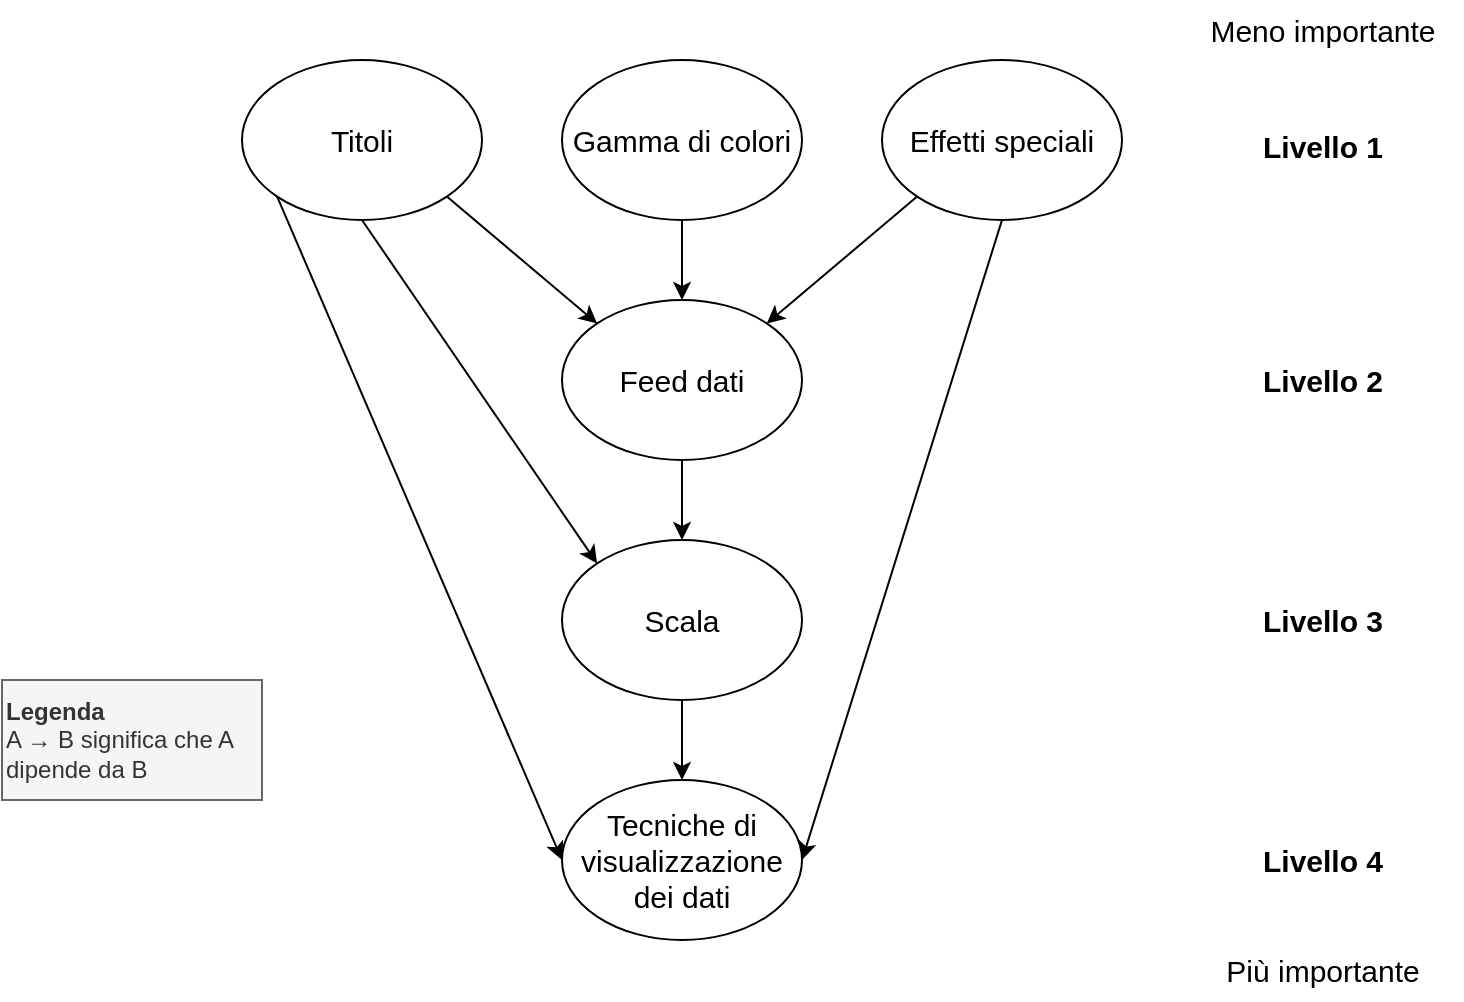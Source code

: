 <mxfile version="24.7.6">
  <diagram name="Page-1" id="NWfVcEyX7WPIl7G1nO2M">
    <mxGraphModel dx="1050" dy="530" grid="1" gridSize="10" guides="1" tooltips="1" connect="1" arrows="1" fold="1" page="1" pageScale="1" pageWidth="827" pageHeight="1169" math="0" shadow="0">
      <root>
        <mxCell id="0" />
        <mxCell id="1" parent="0" />
        <mxCell id="8taAzl_GxbEp-pjDoAud-7" style="rounded=0;orthogonalLoop=1;jettySize=auto;html=1;exitX=1;exitY=1;exitDx=0;exitDy=0;entryX=0;entryY=0;entryDx=0;entryDy=0;" edge="1" parent="1" source="8taAzl_GxbEp-pjDoAud-1" target="8taAzl_GxbEp-pjDoAud-4">
          <mxGeometry relative="1" as="geometry" />
        </mxCell>
        <mxCell id="8taAzl_GxbEp-pjDoAud-12" style="rounded=0;orthogonalLoop=1;jettySize=auto;html=1;exitX=0.5;exitY=1;exitDx=0;exitDy=0;entryX=0;entryY=0;entryDx=0;entryDy=0;" edge="1" parent="1" source="8taAzl_GxbEp-pjDoAud-1" target="8taAzl_GxbEp-pjDoAud-5">
          <mxGeometry relative="1" as="geometry" />
        </mxCell>
        <mxCell id="8taAzl_GxbEp-pjDoAud-13" style="rounded=0;orthogonalLoop=1;jettySize=auto;html=1;exitX=0;exitY=1;exitDx=0;exitDy=0;entryX=0;entryY=0.5;entryDx=0;entryDy=0;" edge="1" parent="1" source="8taAzl_GxbEp-pjDoAud-1" target="8taAzl_GxbEp-pjDoAud-6">
          <mxGeometry relative="1" as="geometry" />
        </mxCell>
        <mxCell id="8taAzl_GxbEp-pjDoAud-1" value="&lt;font style=&quot;font-size: 15px;&quot;&gt;Titoli&lt;/font&gt;" style="ellipse;whiteSpace=wrap;html=1;" vertex="1" parent="1">
          <mxGeometry x="160" y="160" width="120" height="80" as="geometry" />
        </mxCell>
        <mxCell id="8taAzl_GxbEp-pjDoAud-9" style="edgeStyle=orthogonalEdgeStyle;rounded=0;orthogonalLoop=1;jettySize=auto;html=1;exitX=0.5;exitY=1;exitDx=0;exitDy=0;entryX=0.5;entryY=0;entryDx=0;entryDy=0;" edge="1" parent="1" source="8taAzl_GxbEp-pjDoAud-2" target="8taAzl_GxbEp-pjDoAud-4">
          <mxGeometry relative="1" as="geometry" />
        </mxCell>
        <mxCell id="8taAzl_GxbEp-pjDoAud-2" value="&lt;font style=&quot;font-size: 15px;&quot;&gt;Gamma di colori&lt;/font&gt;" style="ellipse;whiteSpace=wrap;html=1;" vertex="1" parent="1">
          <mxGeometry x="320" y="160" width="120" height="80" as="geometry" />
        </mxCell>
        <mxCell id="8taAzl_GxbEp-pjDoAud-8" style="rounded=0;orthogonalLoop=1;jettySize=auto;html=1;exitX=0;exitY=1;exitDx=0;exitDy=0;entryX=1;entryY=0;entryDx=0;entryDy=0;" edge="1" parent="1" source="8taAzl_GxbEp-pjDoAud-3" target="8taAzl_GxbEp-pjDoAud-4">
          <mxGeometry relative="1" as="geometry" />
        </mxCell>
        <mxCell id="8taAzl_GxbEp-pjDoAud-14" style="rounded=0;orthogonalLoop=1;jettySize=auto;html=1;exitX=0.5;exitY=1;exitDx=0;exitDy=0;entryX=1;entryY=0.5;entryDx=0;entryDy=0;" edge="1" parent="1" source="8taAzl_GxbEp-pjDoAud-3" target="8taAzl_GxbEp-pjDoAud-6">
          <mxGeometry relative="1" as="geometry" />
        </mxCell>
        <mxCell id="8taAzl_GxbEp-pjDoAud-3" value="&lt;font style=&quot;font-size: 15px;&quot;&gt;Effetti speciali&lt;/font&gt;" style="ellipse;whiteSpace=wrap;html=1;" vertex="1" parent="1">
          <mxGeometry x="480" y="160" width="120" height="80" as="geometry" />
        </mxCell>
        <mxCell id="8taAzl_GxbEp-pjDoAud-10" style="edgeStyle=orthogonalEdgeStyle;rounded=0;orthogonalLoop=1;jettySize=auto;html=1;exitX=0.5;exitY=1;exitDx=0;exitDy=0;entryX=0.5;entryY=0;entryDx=0;entryDy=0;" edge="1" parent="1" source="8taAzl_GxbEp-pjDoAud-4" target="8taAzl_GxbEp-pjDoAud-5">
          <mxGeometry relative="1" as="geometry" />
        </mxCell>
        <mxCell id="8taAzl_GxbEp-pjDoAud-4" value="&lt;font style=&quot;font-size: 15px;&quot;&gt;Feed dati&lt;/font&gt;" style="ellipse;whiteSpace=wrap;html=1;" vertex="1" parent="1">
          <mxGeometry x="320" y="280" width="120" height="80" as="geometry" />
        </mxCell>
        <mxCell id="8taAzl_GxbEp-pjDoAud-11" style="edgeStyle=orthogonalEdgeStyle;rounded=0;orthogonalLoop=1;jettySize=auto;html=1;exitX=0.5;exitY=1;exitDx=0;exitDy=0;entryX=0.5;entryY=0;entryDx=0;entryDy=0;" edge="1" parent="1" source="8taAzl_GxbEp-pjDoAud-5" target="8taAzl_GxbEp-pjDoAud-6">
          <mxGeometry relative="1" as="geometry" />
        </mxCell>
        <mxCell id="8taAzl_GxbEp-pjDoAud-5" value="&lt;font style=&quot;font-size: 15px;&quot;&gt;Scala&lt;/font&gt;" style="ellipse;whiteSpace=wrap;html=1;" vertex="1" parent="1">
          <mxGeometry x="320" y="400" width="120" height="80" as="geometry" />
        </mxCell>
        <mxCell id="8taAzl_GxbEp-pjDoAud-6" value="&lt;div style=&quot;font-size: 13px;&quot;&gt;&lt;font style=&quot;font-size: 15px;&quot;&gt;Tecniche di visualizzazione dei dati&lt;/font&gt;&lt;/div&gt;" style="ellipse;whiteSpace=wrap;html=1;" vertex="1" parent="1">
          <mxGeometry x="320" y="520" width="120" height="80" as="geometry" />
        </mxCell>
        <mxCell id="8taAzl_GxbEp-pjDoAud-15" value="Livello 1" style="text;html=1;align=center;verticalAlign=middle;resizable=0;points=[];autosize=1;strokeColor=none;fillColor=none;fontSize=15;fontStyle=1" vertex="1" parent="1">
          <mxGeometry x="660" y="188" width="80" height="30" as="geometry" />
        </mxCell>
        <mxCell id="8taAzl_GxbEp-pjDoAud-16" value="Livello 2" style="text;html=1;align=center;verticalAlign=middle;resizable=0;points=[];autosize=1;strokeColor=none;fillColor=none;fontSize=15;fontStyle=1" vertex="1" parent="1">
          <mxGeometry x="660" y="305" width="80" height="30" as="geometry" />
        </mxCell>
        <mxCell id="8taAzl_GxbEp-pjDoAud-18" value="Livello 3" style="text;html=1;align=center;verticalAlign=middle;resizable=0;points=[];autosize=1;strokeColor=none;fillColor=none;fontSize=15;fontStyle=1" vertex="1" parent="1">
          <mxGeometry x="660" y="425" width="80" height="30" as="geometry" />
        </mxCell>
        <mxCell id="8taAzl_GxbEp-pjDoAud-19" value="Livello 4" style="text;html=1;align=center;verticalAlign=middle;resizable=0;points=[];autosize=1;strokeColor=none;fillColor=none;fontSize=15;fontStyle=1" vertex="1" parent="1">
          <mxGeometry x="660" y="545" width="80" height="30" as="geometry" />
        </mxCell>
        <mxCell id="8taAzl_GxbEp-pjDoAud-20" value="Meno importante" style="text;html=1;align=center;verticalAlign=middle;resizable=0;points=[];autosize=1;strokeColor=none;fillColor=none;fontSize=15;" vertex="1" parent="1">
          <mxGeometry x="630" y="130" width="140" height="30" as="geometry" />
        </mxCell>
        <mxCell id="8taAzl_GxbEp-pjDoAud-21" value="Più importante" style="text;html=1;align=center;verticalAlign=middle;resizable=0;points=[];autosize=1;strokeColor=none;fillColor=none;fontSize=15;" vertex="1" parent="1">
          <mxGeometry x="640" y="600" width="120" height="30" as="geometry" />
        </mxCell>
        <mxCell id="8taAzl_GxbEp-pjDoAud-22" value="&lt;div&gt;&lt;b&gt;Legenda&lt;/b&gt;&lt;/div&gt;&lt;div&gt;A → B significa che A dipende da B&lt;br&gt;&lt;/div&gt;" style="text;html=1;align=left;verticalAlign=middle;whiteSpace=wrap;rounded=0;fillColor=#f5f5f5;fontColor=#333333;strokeColor=#666666;" vertex="1" parent="1">
          <mxGeometry x="40" y="470" width="130" height="60" as="geometry" />
        </mxCell>
      </root>
    </mxGraphModel>
  </diagram>
</mxfile>
